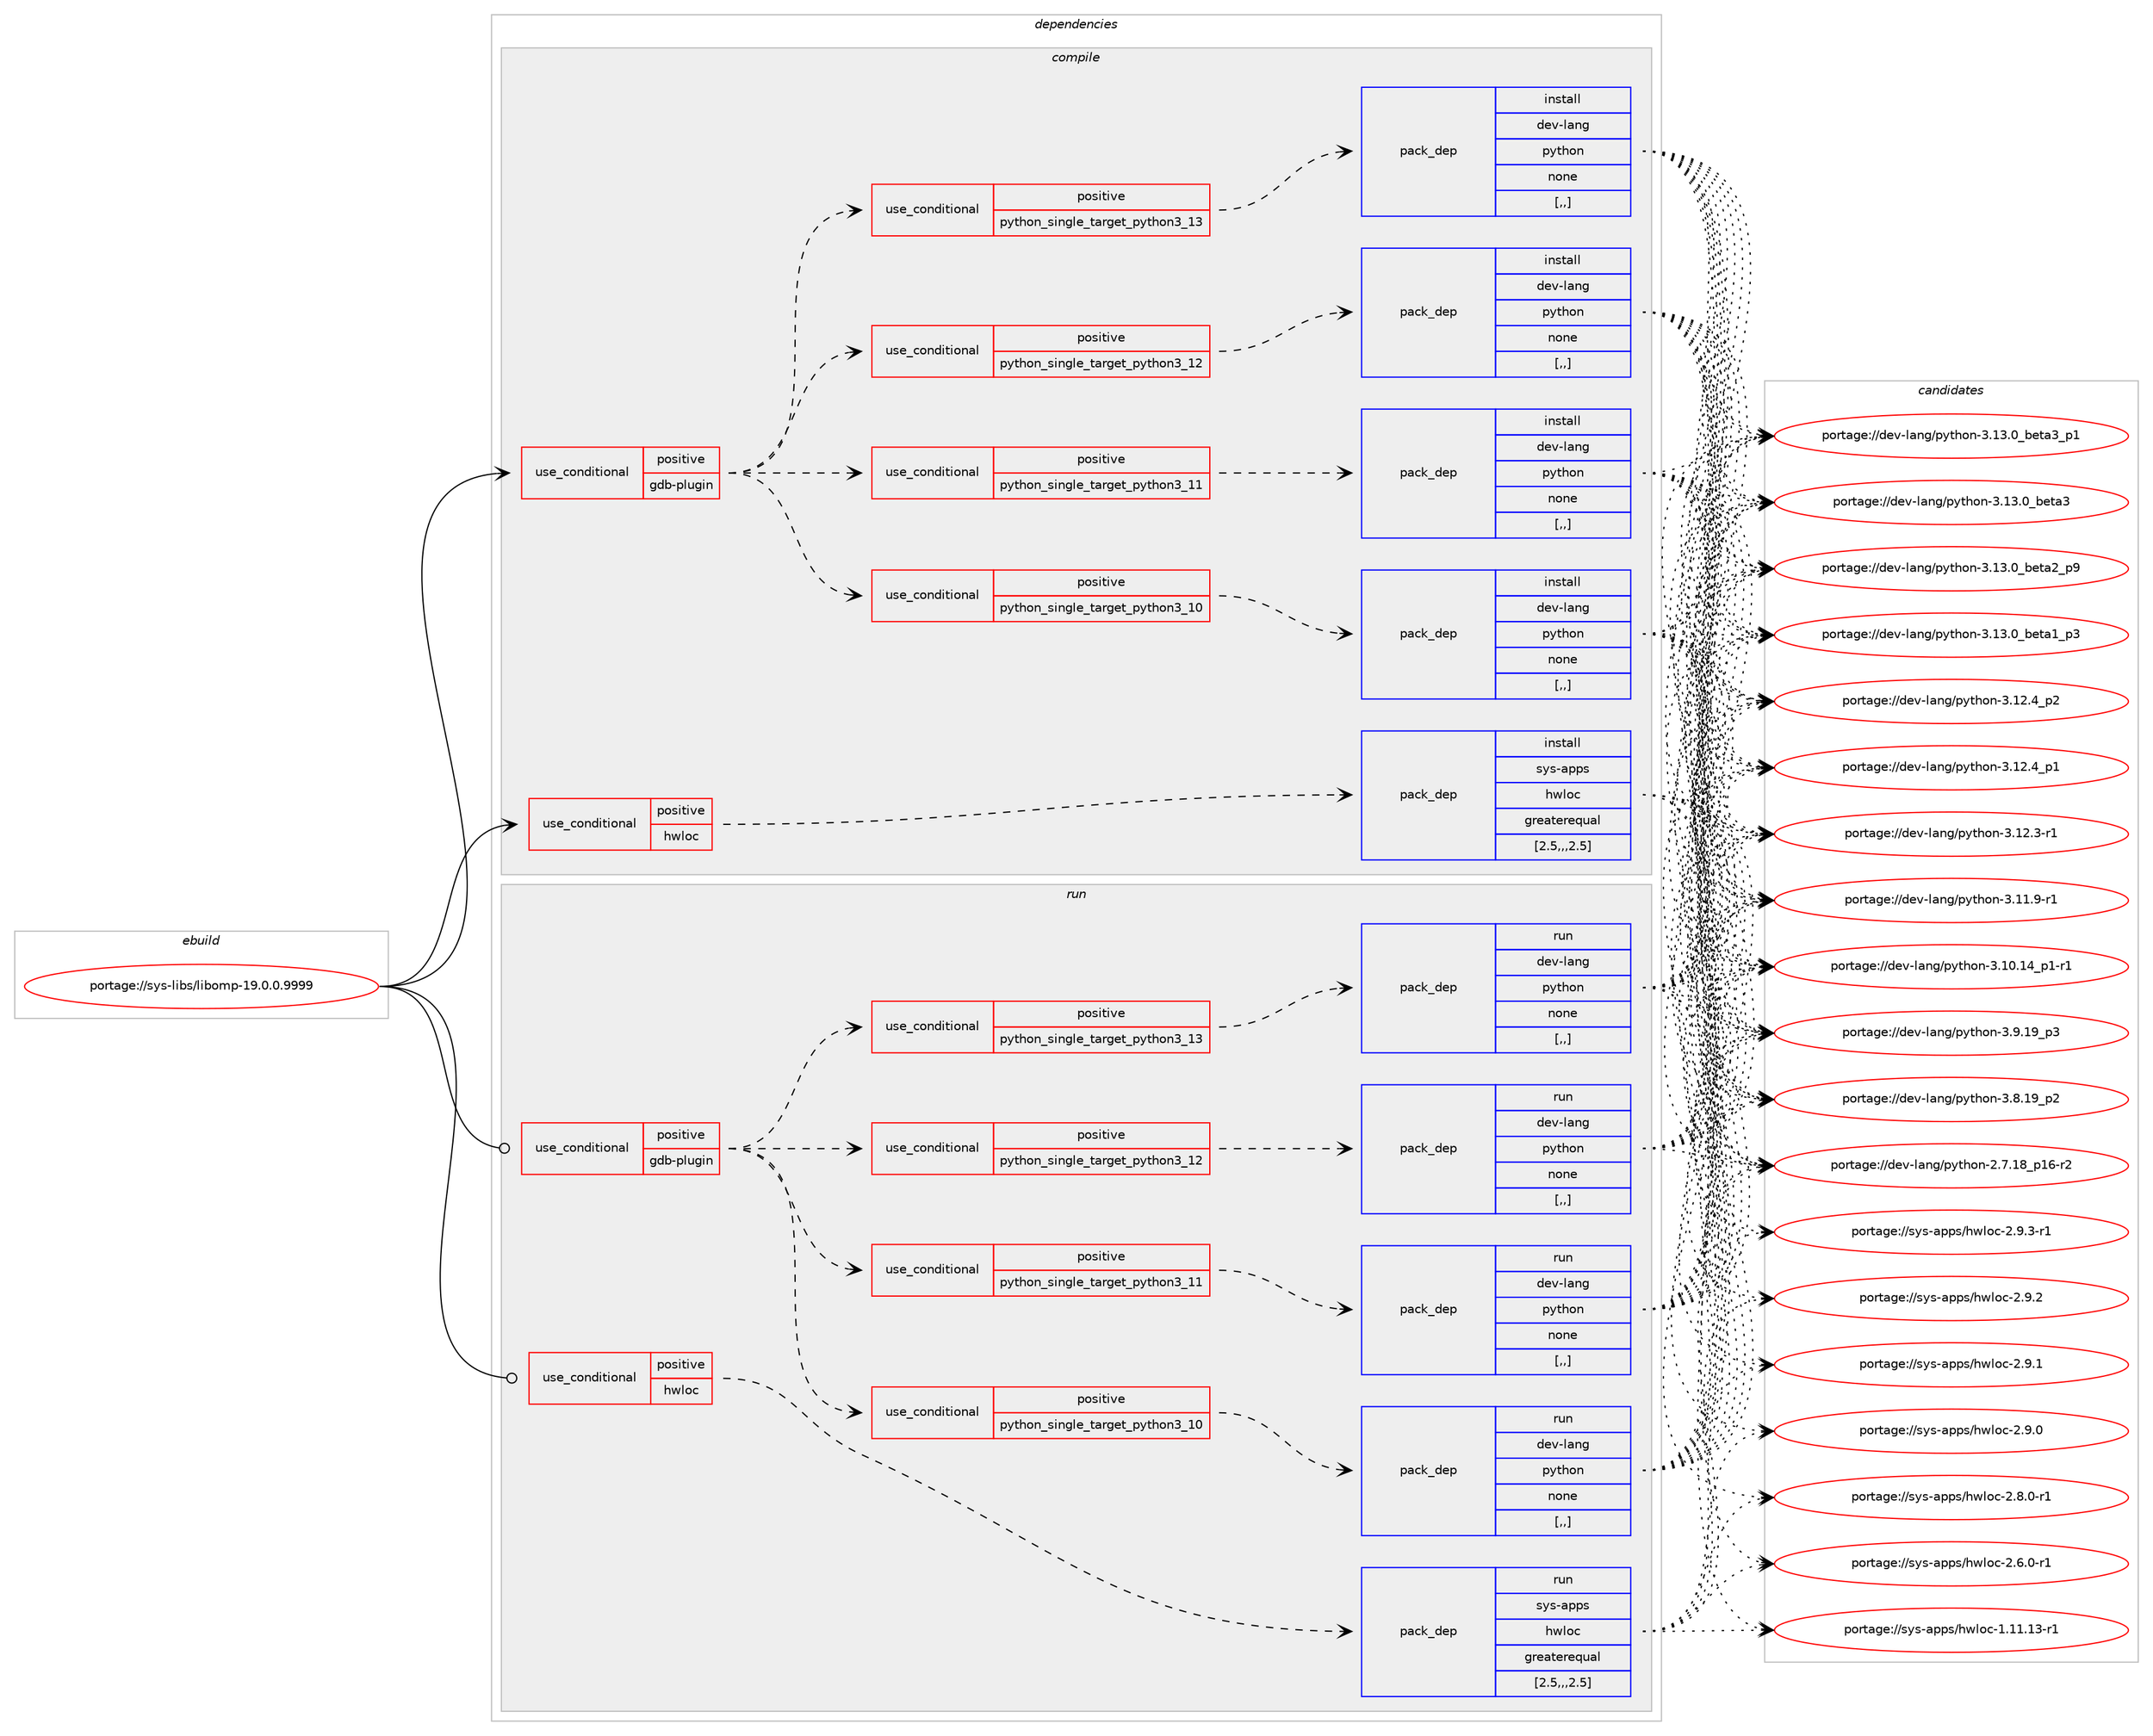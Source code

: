 digraph prolog {

# *************
# Graph options
# *************

newrank=true;
concentrate=true;
compound=true;
graph [rankdir=LR,fontname=Helvetica,fontsize=10,ranksep=1.5];#, ranksep=2.5, nodesep=0.2];
edge  [arrowhead=vee];
node  [fontname=Helvetica,fontsize=10];

# **********
# The ebuild
# **********

subgraph cluster_leftcol {
color=gray;
label=<<i>ebuild</i>>;
id [label="portage://sys-libs/libomp-19.0.0.9999", color=red, width=4, href="../sys-libs/libomp-19.0.0.9999.svg"];
}

# ****************
# The dependencies
# ****************

subgraph cluster_midcol {
color=gray;
label=<<i>dependencies</i>>;
subgraph cluster_compile {
fillcolor="#eeeeee";
style=filled;
label=<<i>compile</i>>;
subgraph cond116949 {
dependency438758 [label=<<TABLE BORDER="0" CELLBORDER="1" CELLSPACING="0" CELLPADDING="4"><TR><TD ROWSPAN="3" CELLPADDING="10">use_conditional</TD></TR><TR><TD>positive</TD></TR><TR><TD>gdb-plugin</TD></TR></TABLE>>, shape=none, color=red];
subgraph cond116950 {
dependency438759 [label=<<TABLE BORDER="0" CELLBORDER="1" CELLSPACING="0" CELLPADDING="4"><TR><TD ROWSPAN="3" CELLPADDING="10">use_conditional</TD></TR><TR><TD>positive</TD></TR><TR><TD>python_single_target_python3_10</TD></TR></TABLE>>, shape=none, color=red];
subgraph pack318804 {
dependency438760 [label=<<TABLE BORDER="0" CELLBORDER="1" CELLSPACING="0" CELLPADDING="4" WIDTH="220"><TR><TD ROWSPAN="6" CELLPADDING="30">pack_dep</TD></TR><TR><TD WIDTH="110">install</TD></TR><TR><TD>dev-lang</TD></TR><TR><TD>python</TD></TR><TR><TD>none</TD></TR><TR><TD>[,,]</TD></TR></TABLE>>, shape=none, color=blue];
}
dependency438759:e -> dependency438760:w [weight=20,style="dashed",arrowhead="vee"];
}
dependency438758:e -> dependency438759:w [weight=20,style="dashed",arrowhead="vee"];
subgraph cond116951 {
dependency438761 [label=<<TABLE BORDER="0" CELLBORDER="1" CELLSPACING="0" CELLPADDING="4"><TR><TD ROWSPAN="3" CELLPADDING="10">use_conditional</TD></TR><TR><TD>positive</TD></TR><TR><TD>python_single_target_python3_11</TD></TR></TABLE>>, shape=none, color=red];
subgraph pack318805 {
dependency438762 [label=<<TABLE BORDER="0" CELLBORDER="1" CELLSPACING="0" CELLPADDING="4" WIDTH="220"><TR><TD ROWSPAN="6" CELLPADDING="30">pack_dep</TD></TR><TR><TD WIDTH="110">install</TD></TR><TR><TD>dev-lang</TD></TR><TR><TD>python</TD></TR><TR><TD>none</TD></TR><TR><TD>[,,]</TD></TR></TABLE>>, shape=none, color=blue];
}
dependency438761:e -> dependency438762:w [weight=20,style="dashed",arrowhead="vee"];
}
dependency438758:e -> dependency438761:w [weight=20,style="dashed",arrowhead="vee"];
subgraph cond116952 {
dependency438763 [label=<<TABLE BORDER="0" CELLBORDER="1" CELLSPACING="0" CELLPADDING="4"><TR><TD ROWSPAN="3" CELLPADDING="10">use_conditional</TD></TR><TR><TD>positive</TD></TR><TR><TD>python_single_target_python3_12</TD></TR></TABLE>>, shape=none, color=red];
subgraph pack318806 {
dependency438764 [label=<<TABLE BORDER="0" CELLBORDER="1" CELLSPACING="0" CELLPADDING="4" WIDTH="220"><TR><TD ROWSPAN="6" CELLPADDING="30">pack_dep</TD></TR><TR><TD WIDTH="110">install</TD></TR><TR><TD>dev-lang</TD></TR><TR><TD>python</TD></TR><TR><TD>none</TD></TR><TR><TD>[,,]</TD></TR></TABLE>>, shape=none, color=blue];
}
dependency438763:e -> dependency438764:w [weight=20,style="dashed",arrowhead="vee"];
}
dependency438758:e -> dependency438763:w [weight=20,style="dashed",arrowhead="vee"];
subgraph cond116953 {
dependency438765 [label=<<TABLE BORDER="0" CELLBORDER="1" CELLSPACING="0" CELLPADDING="4"><TR><TD ROWSPAN="3" CELLPADDING="10">use_conditional</TD></TR><TR><TD>positive</TD></TR><TR><TD>python_single_target_python3_13</TD></TR></TABLE>>, shape=none, color=red];
subgraph pack318807 {
dependency438766 [label=<<TABLE BORDER="0" CELLBORDER="1" CELLSPACING="0" CELLPADDING="4" WIDTH="220"><TR><TD ROWSPAN="6" CELLPADDING="30">pack_dep</TD></TR><TR><TD WIDTH="110">install</TD></TR><TR><TD>dev-lang</TD></TR><TR><TD>python</TD></TR><TR><TD>none</TD></TR><TR><TD>[,,]</TD></TR></TABLE>>, shape=none, color=blue];
}
dependency438765:e -> dependency438766:w [weight=20,style="dashed",arrowhead="vee"];
}
dependency438758:e -> dependency438765:w [weight=20,style="dashed",arrowhead="vee"];
}
id:e -> dependency438758:w [weight=20,style="solid",arrowhead="vee"];
subgraph cond116954 {
dependency438767 [label=<<TABLE BORDER="0" CELLBORDER="1" CELLSPACING="0" CELLPADDING="4"><TR><TD ROWSPAN="3" CELLPADDING="10">use_conditional</TD></TR><TR><TD>positive</TD></TR><TR><TD>hwloc</TD></TR></TABLE>>, shape=none, color=red];
subgraph pack318808 {
dependency438768 [label=<<TABLE BORDER="0" CELLBORDER="1" CELLSPACING="0" CELLPADDING="4" WIDTH="220"><TR><TD ROWSPAN="6" CELLPADDING="30">pack_dep</TD></TR><TR><TD WIDTH="110">install</TD></TR><TR><TD>sys-apps</TD></TR><TR><TD>hwloc</TD></TR><TR><TD>greaterequal</TD></TR><TR><TD>[2.5,,,2.5]</TD></TR></TABLE>>, shape=none, color=blue];
}
dependency438767:e -> dependency438768:w [weight=20,style="dashed",arrowhead="vee"];
}
id:e -> dependency438767:w [weight=20,style="solid",arrowhead="vee"];
}
subgraph cluster_compileandrun {
fillcolor="#eeeeee";
style=filled;
label=<<i>compile and run</i>>;
}
subgraph cluster_run {
fillcolor="#eeeeee";
style=filled;
label=<<i>run</i>>;
subgraph cond116955 {
dependency438769 [label=<<TABLE BORDER="0" CELLBORDER="1" CELLSPACING="0" CELLPADDING="4"><TR><TD ROWSPAN="3" CELLPADDING="10">use_conditional</TD></TR><TR><TD>positive</TD></TR><TR><TD>gdb-plugin</TD></TR></TABLE>>, shape=none, color=red];
subgraph cond116956 {
dependency438770 [label=<<TABLE BORDER="0" CELLBORDER="1" CELLSPACING="0" CELLPADDING="4"><TR><TD ROWSPAN="3" CELLPADDING="10">use_conditional</TD></TR><TR><TD>positive</TD></TR><TR><TD>python_single_target_python3_10</TD></TR></TABLE>>, shape=none, color=red];
subgraph pack318809 {
dependency438771 [label=<<TABLE BORDER="0" CELLBORDER="1" CELLSPACING="0" CELLPADDING="4" WIDTH="220"><TR><TD ROWSPAN="6" CELLPADDING="30">pack_dep</TD></TR><TR><TD WIDTH="110">run</TD></TR><TR><TD>dev-lang</TD></TR><TR><TD>python</TD></TR><TR><TD>none</TD></TR><TR><TD>[,,]</TD></TR></TABLE>>, shape=none, color=blue];
}
dependency438770:e -> dependency438771:w [weight=20,style="dashed",arrowhead="vee"];
}
dependency438769:e -> dependency438770:w [weight=20,style="dashed",arrowhead="vee"];
subgraph cond116957 {
dependency438772 [label=<<TABLE BORDER="0" CELLBORDER="1" CELLSPACING="0" CELLPADDING="4"><TR><TD ROWSPAN="3" CELLPADDING="10">use_conditional</TD></TR><TR><TD>positive</TD></TR><TR><TD>python_single_target_python3_11</TD></TR></TABLE>>, shape=none, color=red];
subgraph pack318810 {
dependency438773 [label=<<TABLE BORDER="0" CELLBORDER="1" CELLSPACING="0" CELLPADDING="4" WIDTH="220"><TR><TD ROWSPAN="6" CELLPADDING="30">pack_dep</TD></TR><TR><TD WIDTH="110">run</TD></TR><TR><TD>dev-lang</TD></TR><TR><TD>python</TD></TR><TR><TD>none</TD></TR><TR><TD>[,,]</TD></TR></TABLE>>, shape=none, color=blue];
}
dependency438772:e -> dependency438773:w [weight=20,style="dashed",arrowhead="vee"];
}
dependency438769:e -> dependency438772:w [weight=20,style="dashed",arrowhead="vee"];
subgraph cond116958 {
dependency438774 [label=<<TABLE BORDER="0" CELLBORDER="1" CELLSPACING="0" CELLPADDING="4"><TR><TD ROWSPAN="3" CELLPADDING="10">use_conditional</TD></TR><TR><TD>positive</TD></TR><TR><TD>python_single_target_python3_12</TD></TR></TABLE>>, shape=none, color=red];
subgraph pack318811 {
dependency438775 [label=<<TABLE BORDER="0" CELLBORDER="1" CELLSPACING="0" CELLPADDING="4" WIDTH="220"><TR><TD ROWSPAN="6" CELLPADDING="30">pack_dep</TD></TR><TR><TD WIDTH="110">run</TD></TR><TR><TD>dev-lang</TD></TR><TR><TD>python</TD></TR><TR><TD>none</TD></TR><TR><TD>[,,]</TD></TR></TABLE>>, shape=none, color=blue];
}
dependency438774:e -> dependency438775:w [weight=20,style="dashed",arrowhead="vee"];
}
dependency438769:e -> dependency438774:w [weight=20,style="dashed",arrowhead="vee"];
subgraph cond116959 {
dependency438776 [label=<<TABLE BORDER="0" CELLBORDER="1" CELLSPACING="0" CELLPADDING="4"><TR><TD ROWSPAN="3" CELLPADDING="10">use_conditional</TD></TR><TR><TD>positive</TD></TR><TR><TD>python_single_target_python3_13</TD></TR></TABLE>>, shape=none, color=red];
subgraph pack318812 {
dependency438777 [label=<<TABLE BORDER="0" CELLBORDER="1" CELLSPACING="0" CELLPADDING="4" WIDTH="220"><TR><TD ROWSPAN="6" CELLPADDING="30">pack_dep</TD></TR><TR><TD WIDTH="110">run</TD></TR><TR><TD>dev-lang</TD></TR><TR><TD>python</TD></TR><TR><TD>none</TD></TR><TR><TD>[,,]</TD></TR></TABLE>>, shape=none, color=blue];
}
dependency438776:e -> dependency438777:w [weight=20,style="dashed",arrowhead="vee"];
}
dependency438769:e -> dependency438776:w [weight=20,style="dashed",arrowhead="vee"];
}
id:e -> dependency438769:w [weight=20,style="solid",arrowhead="odot"];
subgraph cond116960 {
dependency438778 [label=<<TABLE BORDER="0" CELLBORDER="1" CELLSPACING="0" CELLPADDING="4"><TR><TD ROWSPAN="3" CELLPADDING="10">use_conditional</TD></TR><TR><TD>positive</TD></TR><TR><TD>hwloc</TD></TR></TABLE>>, shape=none, color=red];
subgraph pack318813 {
dependency438779 [label=<<TABLE BORDER="0" CELLBORDER="1" CELLSPACING="0" CELLPADDING="4" WIDTH="220"><TR><TD ROWSPAN="6" CELLPADDING="30">pack_dep</TD></TR><TR><TD WIDTH="110">run</TD></TR><TR><TD>sys-apps</TD></TR><TR><TD>hwloc</TD></TR><TR><TD>greaterequal</TD></TR><TR><TD>[2.5,,,2.5]</TD></TR></TABLE>>, shape=none, color=blue];
}
dependency438778:e -> dependency438779:w [weight=20,style="dashed",arrowhead="vee"];
}
id:e -> dependency438778:w [weight=20,style="solid",arrowhead="odot"];
}
}

# **************
# The candidates
# **************

subgraph cluster_choices {
rank=same;
color=gray;
label=<<i>candidates</i>>;

subgraph choice318804 {
color=black;
nodesep=1;
choice10010111845108971101034711212111610411111045514649514648959810111697519511249 [label="portage://dev-lang/python-3.13.0_beta3_p1", color=red, width=4,href="../dev-lang/python-3.13.0_beta3_p1.svg"];
choice1001011184510897110103471121211161041111104551464951464895981011169751 [label="portage://dev-lang/python-3.13.0_beta3", color=red, width=4,href="../dev-lang/python-3.13.0_beta3.svg"];
choice10010111845108971101034711212111610411111045514649514648959810111697509511257 [label="portage://dev-lang/python-3.13.0_beta2_p9", color=red, width=4,href="../dev-lang/python-3.13.0_beta2_p9.svg"];
choice10010111845108971101034711212111610411111045514649514648959810111697499511251 [label="portage://dev-lang/python-3.13.0_beta1_p3", color=red, width=4,href="../dev-lang/python-3.13.0_beta1_p3.svg"];
choice100101118451089711010347112121116104111110455146495046529511250 [label="portage://dev-lang/python-3.12.4_p2", color=red, width=4,href="../dev-lang/python-3.12.4_p2.svg"];
choice100101118451089711010347112121116104111110455146495046529511249 [label="portage://dev-lang/python-3.12.4_p1", color=red, width=4,href="../dev-lang/python-3.12.4_p1.svg"];
choice100101118451089711010347112121116104111110455146495046514511449 [label="portage://dev-lang/python-3.12.3-r1", color=red, width=4,href="../dev-lang/python-3.12.3-r1.svg"];
choice100101118451089711010347112121116104111110455146494946574511449 [label="portage://dev-lang/python-3.11.9-r1", color=red, width=4,href="../dev-lang/python-3.11.9-r1.svg"];
choice100101118451089711010347112121116104111110455146494846495295112494511449 [label="portage://dev-lang/python-3.10.14_p1-r1", color=red, width=4,href="../dev-lang/python-3.10.14_p1-r1.svg"];
choice100101118451089711010347112121116104111110455146574649579511251 [label="portage://dev-lang/python-3.9.19_p3", color=red, width=4,href="../dev-lang/python-3.9.19_p3.svg"];
choice100101118451089711010347112121116104111110455146564649579511250 [label="portage://dev-lang/python-3.8.19_p2", color=red, width=4,href="../dev-lang/python-3.8.19_p2.svg"];
choice100101118451089711010347112121116104111110455046554649569511249544511450 [label="portage://dev-lang/python-2.7.18_p16-r2", color=red, width=4,href="../dev-lang/python-2.7.18_p16-r2.svg"];
dependency438760:e -> choice10010111845108971101034711212111610411111045514649514648959810111697519511249:w [style=dotted,weight="100"];
dependency438760:e -> choice1001011184510897110103471121211161041111104551464951464895981011169751:w [style=dotted,weight="100"];
dependency438760:e -> choice10010111845108971101034711212111610411111045514649514648959810111697509511257:w [style=dotted,weight="100"];
dependency438760:e -> choice10010111845108971101034711212111610411111045514649514648959810111697499511251:w [style=dotted,weight="100"];
dependency438760:e -> choice100101118451089711010347112121116104111110455146495046529511250:w [style=dotted,weight="100"];
dependency438760:e -> choice100101118451089711010347112121116104111110455146495046529511249:w [style=dotted,weight="100"];
dependency438760:e -> choice100101118451089711010347112121116104111110455146495046514511449:w [style=dotted,weight="100"];
dependency438760:e -> choice100101118451089711010347112121116104111110455146494946574511449:w [style=dotted,weight="100"];
dependency438760:e -> choice100101118451089711010347112121116104111110455146494846495295112494511449:w [style=dotted,weight="100"];
dependency438760:e -> choice100101118451089711010347112121116104111110455146574649579511251:w [style=dotted,weight="100"];
dependency438760:e -> choice100101118451089711010347112121116104111110455146564649579511250:w [style=dotted,weight="100"];
dependency438760:e -> choice100101118451089711010347112121116104111110455046554649569511249544511450:w [style=dotted,weight="100"];
}
subgraph choice318805 {
color=black;
nodesep=1;
choice10010111845108971101034711212111610411111045514649514648959810111697519511249 [label="portage://dev-lang/python-3.13.0_beta3_p1", color=red, width=4,href="../dev-lang/python-3.13.0_beta3_p1.svg"];
choice1001011184510897110103471121211161041111104551464951464895981011169751 [label="portage://dev-lang/python-3.13.0_beta3", color=red, width=4,href="../dev-lang/python-3.13.0_beta3.svg"];
choice10010111845108971101034711212111610411111045514649514648959810111697509511257 [label="portage://dev-lang/python-3.13.0_beta2_p9", color=red, width=4,href="../dev-lang/python-3.13.0_beta2_p9.svg"];
choice10010111845108971101034711212111610411111045514649514648959810111697499511251 [label="portage://dev-lang/python-3.13.0_beta1_p3", color=red, width=4,href="../dev-lang/python-3.13.0_beta1_p3.svg"];
choice100101118451089711010347112121116104111110455146495046529511250 [label="portage://dev-lang/python-3.12.4_p2", color=red, width=4,href="../dev-lang/python-3.12.4_p2.svg"];
choice100101118451089711010347112121116104111110455146495046529511249 [label="portage://dev-lang/python-3.12.4_p1", color=red, width=4,href="../dev-lang/python-3.12.4_p1.svg"];
choice100101118451089711010347112121116104111110455146495046514511449 [label="portage://dev-lang/python-3.12.3-r1", color=red, width=4,href="../dev-lang/python-3.12.3-r1.svg"];
choice100101118451089711010347112121116104111110455146494946574511449 [label="portage://dev-lang/python-3.11.9-r1", color=red, width=4,href="../dev-lang/python-3.11.9-r1.svg"];
choice100101118451089711010347112121116104111110455146494846495295112494511449 [label="portage://dev-lang/python-3.10.14_p1-r1", color=red, width=4,href="../dev-lang/python-3.10.14_p1-r1.svg"];
choice100101118451089711010347112121116104111110455146574649579511251 [label="portage://dev-lang/python-3.9.19_p3", color=red, width=4,href="../dev-lang/python-3.9.19_p3.svg"];
choice100101118451089711010347112121116104111110455146564649579511250 [label="portage://dev-lang/python-3.8.19_p2", color=red, width=4,href="../dev-lang/python-3.8.19_p2.svg"];
choice100101118451089711010347112121116104111110455046554649569511249544511450 [label="portage://dev-lang/python-2.7.18_p16-r2", color=red, width=4,href="../dev-lang/python-2.7.18_p16-r2.svg"];
dependency438762:e -> choice10010111845108971101034711212111610411111045514649514648959810111697519511249:w [style=dotted,weight="100"];
dependency438762:e -> choice1001011184510897110103471121211161041111104551464951464895981011169751:w [style=dotted,weight="100"];
dependency438762:e -> choice10010111845108971101034711212111610411111045514649514648959810111697509511257:w [style=dotted,weight="100"];
dependency438762:e -> choice10010111845108971101034711212111610411111045514649514648959810111697499511251:w [style=dotted,weight="100"];
dependency438762:e -> choice100101118451089711010347112121116104111110455146495046529511250:w [style=dotted,weight="100"];
dependency438762:e -> choice100101118451089711010347112121116104111110455146495046529511249:w [style=dotted,weight="100"];
dependency438762:e -> choice100101118451089711010347112121116104111110455146495046514511449:w [style=dotted,weight="100"];
dependency438762:e -> choice100101118451089711010347112121116104111110455146494946574511449:w [style=dotted,weight="100"];
dependency438762:e -> choice100101118451089711010347112121116104111110455146494846495295112494511449:w [style=dotted,weight="100"];
dependency438762:e -> choice100101118451089711010347112121116104111110455146574649579511251:w [style=dotted,weight="100"];
dependency438762:e -> choice100101118451089711010347112121116104111110455146564649579511250:w [style=dotted,weight="100"];
dependency438762:e -> choice100101118451089711010347112121116104111110455046554649569511249544511450:w [style=dotted,weight="100"];
}
subgraph choice318806 {
color=black;
nodesep=1;
choice10010111845108971101034711212111610411111045514649514648959810111697519511249 [label="portage://dev-lang/python-3.13.0_beta3_p1", color=red, width=4,href="../dev-lang/python-3.13.0_beta3_p1.svg"];
choice1001011184510897110103471121211161041111104551464951464895981011169751 [label="portage://dev-lang/python-3.13.0_beta3", color=red, width=4,href="../dev-lang/python-3.13.0_beta3.svg"];
choice10010111845108971101034711212111610411111045514649514648959810111697509511257 [label="portage://dev-lang/python-3.13.0_beta2_p9", color=red, width=4,href="../dev-lang/python-3.13.0_beta2_p9.svg"];
choice10010111845108971101034711212111610411111045514649514648959810111697499511251 [label="portage://dev-lang/python-3.13.0_beta1_p3", color=red, width=4,href="../dev-lang/python-3.13.0_beta1_p3.svg"];
choice100101118451089711010347112121116104111110455146495046529511250 [label="portage://dev-lang/python-3.12.4_p2", color=red, width=4,href="../dev-lang/python-3.12.4_p2.svg"];
choice100101118451089711010347112121116104111110455146495046529511249 [label="portage://dev-lang/python-3.12.4_p1", color=red, width=4,href="../dev-lang/python-3.12.4_p1.svg"];
choice100101118451089711010347112121116104111110455146495046514511449 [label="portage://dev-lang/python-3.12.3-r1", color=red, width=4,href="../dev-lang/python-3.12.3-r1.svg"];
choice100101118451089711010347112121116104111110455146494946574511449 [label="portage://dev-lang/python-3.11.9-r1", color=red, width=4,href="../dev-lang/python-3.11.9-r1.svg"];
choice100101118451089711010347112121116104111110455146494846495295112494511449 [label="portage://dev-lang/python-3.10.14_p1-r1", color=red, width=4,href="../dev-lang/python-3.10.14_p1-r1.svg"];
choice100101118451089711010347112121116104111110455146574649579511251 [label="portage://dev-lang/python-3.9.19_p3", color=red, width=4,href="../dev-lang/python-3.9.19_p3.svg"];
choice100101118451089711010347112121116104111110455146564649579511250 [label="portage://dev-lang/python-3.8.19_p2", color=red, width=4,href="../dev-lang/python-3.8.19_p2.svg"];
choice100101118451089711010347112121116104111110455046554649569511249544511450 [label="portage://dev-lang/python-2.7.18_p16-r2", color=red, width=4,href="../dev-lang/python-2.7.18_p16-r2.svg"];
dependency438764:e -> choice10010111845108971101034711212111610411111045514649514648959810111697519511249:w [style=dotted,weight="100"];
dependency438764:e -> choice1001011184510897110103471121211161041111104551464951464895981011169751:w [style=dotted,weight="100"];
dependency438764:e -> choice10010111845108971101034711212111610411111045514649514648959810111697509511257:w [style=dotted,weight="100"];
dependency438764:e -> choice10010111845108971101034711212111610411111045514649514648959810111697499511251:w [style=dotted,weight="100"];
dependency438764:e -> choice100101118451089711010347112121116104111110455146495046529511250:w [style=dotted,weight="100"];
dependency438764:e -> choice100101118451089711010347112121116104111110455146495046529511249:w [style=dotted,weight="100"];
dependency438764:e -> choice100101118451089711010347112121116104111110455146495046514511449:w [style=dotted,weight="100"];
dependency438764:e -> choice100101118451089711010347112121116104111110455146494946574511449:w [style=dotted,weight="100"];
dependency438764:e -> choice100101118451089711010347112121116104111110455146494846495295112494511449:w [style=dotted,weight="100"];
dependency438764:e -> choice100101118451089711010347112121116104111110455146574649579511251:w [style=dotted,weight="100"];
dependency438764:e -> choice100101118451089711010347112121116104111110455146564649579511250:w [style=dotted,weight="100"];
dependency438764:e -> choice100101118451089711010347112121116104111110455046554649569511249544511450:w [style=dotted,weight="100"];
}
subgraph choice318807 {
color=black;
nodesep=1;
choice10010111845108971101034711212111610411111045514649514648959810111697519511249 [label="portage://dev-lang/python-3.13.0_beta3_p1", color=red, width=4,href="../dev-lang/python-3.13.0_beta3_p1.svg"];
choice1001011184510897110103471121211161041111104551464951464895981011169751 [label="portage://dev-lang/python-3.13.0_beta3", color=red, width=4,href="../dev-lang/python-3.13.0_beta3.svg"];
choice10010111845108971101034711212111610411111045514649514648959810111697509511257 [label="portage://dev-lang/python-3.13.0_beta2_p9", color=red, width=4,href="../dev-lang/python-3.13.0_beta2_p9.svg"];
choice10010111845108971101034711212111610411111045514649514648959810111697499511251 [label="portage://dev-lang/python-3.13.0_beta1_p3", color=red, width=4,href="../dev-lang/python-3.13.0_beta1_p3.svg"];
choice100101118451089711010347112121116104111110455146495046529511250 [label="portage://dev-lang/python-3.12.4_p2", color=red, width=4,href="../dev-lang/python-3.12.4_p2.svg"];
choice100101118451089711010347112121116104111110455146495046529511249 [label="portage://dev-lang/python-3.12.4_p1", color=red, width=4,href="../dev-lang/python-3.12.4_p1.svg"];
choice100101118451089711010347112121116104111110455146495046514511449 [label="portage://dev-lang/python-3.12.3-r1", color=red, width=4,href="../dev-lang/python-3.12.3-r1.svg"];
choice100101118451089711010347112121116104111110455146494946574511449 [label="portage://dev-lang/python-3.11.9-r1", color=red, width=4,href="../dev-lang/python-3.11.9-r1.svg"];
choice100101118451089711010347112121116104111110455146494846495295112494511449 [label="portage://dev-lang/python-3.10.14_p1-r1", color=red, width=4,href="../dev-lang/python-3.10.14_p1-r1.svg"];
choice100101118451089711010347112121116104111110455146574649579511251 [label="portage://dev-lang/python-3.9.19_p3", color=red, width=4,href="../dev-lang/python-3.9.19_p3.svg"];
choice100101118451089711010347112121116104111110455146564649579511250 [label="portage://dev-lang/python-3.8.19_p2", color=red, width=4,href="../dev-lang/python-3.8.19_p2.svg"];
choice100101118451089711010347112121116104111110455046554649569511249544511450 [label="portage://dev-lang/python-2.7.18_p16-r2", color=red, width=4,href="../dev-lang/python-2.7.18_p16-r2.svg"];
dependency438766:e -> choice10010111845108971101034711212111610411111045514649514648959810111697519511249:w [style=dotted,weight="100"];
dependency438766:e -> choice1001011184510897110103471121211161041111104551464951464895981011169751:w [style=dotted,weight="100"];
dependency438766:e -> choice10010111845108971101034711212111610411111045514649514648959810111697509511257:w [style=dotted,weight="100"];
dependency438766:e -> choice10010111845108971101034711212111610411111045514649514648959810111697499511251:w [style=dotted,weight="100"];
dependency438766:e -> choice100101118451089711010347112121116104111110455146495046529511250:w [style=dotted,weight="100"];
dependency438766:e -> choice100101118451089711010347112121116104111110455146495046529511249:w [style=dotted,weight="100"];
dependency438766:e -> choice100101118451089711010347112121116104111110455146495046514511449:w [style=dotted,weight="100"];
dependency438766:e -> choice100101118451089711010347112121116104111110455146494946574511449:w [style=dotted,weight="100"];
dependency438766:e -> choice100101118451089711010347112121116104111110455146494846495295112494511449:w [style=dotted,weight="100"];
dependency438766:e -> choice100101118451089711010347112121116104111110455146574649579511251:w [style=dotted,weight="100"];
dependency438766:e -> choice100101118451089711010347112121116104111110455146564649579511250:w [style=dotted,weight="100"];
dependency438766:e -> choice100101118451089711010347112121116104111110455046554649569511249544511450:w [style=dotted,weight="100"];
}
subgraph choice318808 {
color=black;
nodesep=1;
choice115121115459711211211547104119108111994550465746514511449 [label="portage://sys-apps/hwloc-2.9.3-r1", color=red, width=4,href="../sys-apps/hwloc-2.9.3-r1.svg"];
choice11512111545971121121154710411910811199455046574650 [label="portage://sys-apps/hwloc-2.9.2", color=red, width=4,href="../sys-apps/hwloc-2.9.2.svg"];
choice11512111545971121121154710411910811199455046574649 [label="portage://sys-apps/hwloc-2.9.1", color=red, width=4,href="../sys-apps/hwloc-2.9.1.svg"];
choice11512111545971121121154710411910811199455046574648 [label="portage://sys-apps/hwloc-2.9.0", color=red, width=4,href="../sys-apps/hwloc-2.9.0.svg"];
choice115121115459711211211547104119108111994550465646484511449 [label="portage://sys-apps/hwloc-2.8.0-r1", color=red, width=4,href="../sys-apps/hwloc-2.8.0-r1.svg"];
choice115121115459711211211547104119108111994550465446484511449 [label="portage://sys-apps/hwloc-2.6.0-r1", color=red, width=4,href="../sys-apps/hwloc-2.6.0-r1.svg"];
choice1151211154597112112115471041191081119945494649494649514511449 [label="portage://sys-apps/hwloc-1.11.13-r1", color=red, width=4,href="../sys-apps/hwloc-1.11.13-r1.svg"];
dependency438768:e -> choice115121115459711211211547104119108111994550465746514511449:w [style=dotted,weight="100"];
dependency438768:e -> choice11512111545971121121154710411910811199455046574650:w [style=dotted,weight="100"];
dependency438768:e -> choice11512111545971121121154710411910811199455046574649:w [style=dotted,weight="100"];
dependency438768:e -> choice11512111545971121121154710411910811199455046574648:w [style=dotted,weight="100"];
dependency438768:e -> choice115121115459711211211547104119108111994550465646484511449:w [style=dotted,weight="100"];
dependency438768:e -> choice115121115459711211211547104119108111994550465446484511449:w [style=dotted,weight="100"];
dependency438768:e -> choice1151211154597112112115471041191081119945494649494649514511449:w [style=dotted,weight="100"];
}
subgraph choice318809 {
color=black;
nodesep=1;
choice10010111845108971101034711212111610411111045514649514648959810111697519511249 [label="portage://dev-lang/python-3.13.0_beta3_p1", color=red, width=4,href="../dev-lang/python-3.13.0_beta3_p1.svg"];
choice1001011184510897110103471121211161041111104551464951464895981011169751 [label="portage://dev-lang/python-3.13.0_beta3", color=red, width=4,href="../dev-lang/python-3.13.0_beta3.svg"];
choice10010111845108971101034711212111610411111045514649514648959810111697509511257 [label="portage://dev-lang/python-3.13.0_beta2_p9", color=red, width=4,href="../dev-lang/python-3.13.0_beta2_p9.svg"];
choice10010111845108971101034711212111610411111045514649514648959810111697499511251 [label="portage://dev-lang/python-3.13.0_beta1_p3", color=red, width=4,href="../dev-lang/python-3.13.0_beta1_p3.svg"];
choice100101118451089711010347112121116104111110455146495046529511250 [label="portage://dev-lang/python-3.12.4_p2", color=red, width=4,href="../dev-lang/python-3.12.4_p2.svg"];
choice100101118451089711010347112121116104111110455146495046529511249 [label="portage://dev-lang/python-3.12.4_p1", color=red, width=4,href="../dev-lang/python-3.12.4_p1.svg"];
choice100101118451089711010347112121116104111110455146495046514511449 [label="portage://dev-lang/python-3.12.3-r1", color=red, width=4,href="../dev-lang/python-3.12.3-r1.svg"];
choice100101118451089711010347112121116104111110455146494946574511449 [label="portage://dev-lang/python-3.11.9-r1", color=red, width=4,href="../dev-lang/python-3.11.9-r1.svg"];
choice100101118451089711010347112121116104111110455146494846495295112494511449 [label="portage://dev-lang/python-3.10.14_p1-r1", color=red, width=4,href="../dev-lang/python-3.10.14_p1-r1.svg"];
choice100101118451089711010347112121116104111110455146574649579511251 [label="portage://dev-lang/python-3.9.19_p3", color=red, width=4,href="../dev-lang/python-3.9.19_p3.svg"];
choice100101118451089711010347112121116104111110455146564649579511250 [label="portage://dev-lang/python-3.8.19_p2", color=red, width=4,href="../dev-lang/python-3.8.19_p2.svg"];
choice100101118451089711010347112121116104111110455046554649569511249544511450 [label="portage://dev-lang/python-2.7.18_p16-r2", color=red, width=4,href="../dev-lang/python-2.7.18_p16-r2.svg"];
dependency438771:e -> choice10010111845108971101034711212111610411111045514649514648959810111697519511249:w [style=dotted,weight="100"];
dependency438771:e -> choice1001011184510897110103471121211161041111104551464951464895981011169751:w [style=dotted,weight="100"];
dependency438771:e -> choice10010111845108971101034711212111610411111045514649514648959810111697509511257:w [style=dotted,weight="100"];
dependency438771:e -> choice10010111845108971101034711212111610411111045514649514648959810111697499511251:w [style=dotted,weight="100"];
dependency438771:e -> choice100101118451089711010347112121116104111110455146495046529511250:w [style=dotted,weight="100"];
dependency438771:e -> choice100101118451089711010347112121116104111110455146495046529511249:w [style=dotted,weight="100"];
dependency438771:e -> choice100101118451089711010347112121116104111110455146495046514511449:w [style=dotted,weight="100"];
dependency438771:e -> choice100101118451089711010347112121116104111110455146494946574511449:w [style=dotted,weight="100"];
dependency438771:e -> choice100101118451089711010347112121116104111110455146494846495295112494511449:w [style=dotted,weight="100"];
dependency438771:e -> choice100101118451089711010347112121116104111110455146574649579511251:w [style=dotted,weight="100"];
dependency438771:e -> choice100101118451089711010347112121116104111110455146564649579511250:w [style=dotted,weight="100"];
dependency438771:e -> choice100101118451089711010347112121116104111110455046554649569511249544511450:w [style=dotted,weight="100"];
}
subgraph choice318810 {
color=black;
nodesep=1;
choice10010111845108971101034711212111610411111045514649514648959810111697519511249 [label="portage://dev-lang/python-3.13.0_beta3_p1", color=red, width=4,href="../dev-lang/python-3.13.0_beta3_p1.svg"];
choice1001011184510897110103471121211161041111104551464951464895981011169751 [label="portage://dev-lang/python-3.13.0_beta3", color=red, width=4,href="../dev-lang/python-3.13.0_beta3.svg"];
choice10010111845108971101034711212111610411111045514649514648959810111697509511257 [label="portage://dev-lang/python-3.13.0_beta2_p9", color=red, width=4,href="../dev-lang/python-3.13.0_beta2_p9.svg"];
choice10010111845108971101034711212111610411111045514649514648959810111697499511251 [label="portage://dev-lang/python-3.13.0_beta1_p3", color=red, width=4,href="../dev-lang/python-3.13.0_beta1_p3.svg"];
choice100101118451089711010347112121116104111110455146495046529511250 [label="portage://dev-lang/python-3.12.4_p2", color=red, width=4,href="../dev-lang/python-3.12.4_p2.svg"];
choice100101118451089711010347112121116104111110455146495046529511249 [label="portage://dev-lang/python-3.12.4_p1", color=red, width=4,href="../dev-lang/python-3.12.4_p1.svg"];
choice100101118451089711010347112121116104111110455146495046514511449 [label="portage://dev-lang/python-3.12.3-r1", color=red, width=4,href="../dev-lang/python-3.12.3-r1.svg"];
choice100101118451089711010347112121116104111110455146494946574511449 [label="portage://dev-lang/python-3.11.9-r1", color=red, width=4,href="../dev-lang/python-3.11.9-r1.svg"];
choice100101118451089711010347112121116104111110455146494846495295112494511449 [label="portage://dev-lang/python-3.10.14_p1-r1", color=red, width=4,href="../dev-lang/python-3.10.14_p1-r1.svg"];
choice100101118451089711010347112121116104111110455146574649579511251 [label="portage://dev-lang/python-3.9.19_p3", color=red, width=4,href="../dev-lang/python-3.9.19_p3.svg"];
choice100101118451089711010347112121116104111110455146564649579511250 [label="portage://dev-lang/python-3.8.19_p2", color=red, width=4,href="../dev-lang/python-3.8.19_p2.svg"];
choice100101118451089711010347112121116104111110455046554649569511249544511450 [label="portage://dev-lang/python-2.7.18_p16-r2", color=red, width=4,href="../dev-lang/python-2.7.18_p16-r2.svg"];
dependency438773:e -> choice10010111845108971101034711212111610411111045514649514648959810111697519511249:w [style=dotted,weight="100"];
dependency438773:e -> choice1001011184510897110103471121211161041111104551464951464895981011169751:w [style=dotted,weight="100"];
dependency438773:e -> choice10010111845108971101034711212111610411111045514649514648959810111697509511257:w [style=dotted,weight="100"];
dependency438773:e -> choice10010111845108971101034711212111610411111045514649514648959810111697499511251:w [style=dotted,weight="100"];
dependency438773:e -> choice100101118451089711010347112121116104111110455146495046529511250:w [style=dotted,weight="100"];
dependency438773:e -> choice100101118451089711010347112121116104111110455146495046529511249:w [style=dotted,weight="100"];
dependency438773:e -> choice100101118451089711010347112121116104111110455146495046514511449:w [style=dotted,weight="100"];
dependency438773:e -> choice100101118451089711010347112121116104111110455146494946574511449:w [style=dotted,weight="100"];
dependency438773:e -> choice100101118451089711010347112121116104111110455146494846495295112494511449:w [style=dotted,weight="100"];
dependency438773:e -> choice100101118451089711010347112121116104111110455146574649579511251:w [style=dotted,weight="100"];
dependency438773:e -> choice100101118451089711010347112121116104111110455146564649579511250:w [style=dotted,weight="100"];
dependency438773:e -> choice100101118451089711010347112121116104111110455046554649569511249544511450:w [style=dotted,weight="100"];
}
subgraph choice318811 {
color=black;
nodesep=1;
choice10010111845108971101034711212111610411111045514649514648959810111697519511249 [label="portage://dev-lang/python-3.13.0_beta3_p1", color=red, width=4,href="../dev-lang/python-3.13.0_beta3_p1.svg"];
choice1001011184510897110103471121211161041111104551464951464895981011169751 [label="portage://dev-lang/python-3.13.0_beta3", color=red, width=4,href="../dev-lang/python-3.13.0_beta3.svg"];
choice10010111845108971101034711212111610411111045514649514648959810111697509511257 [label="portage://dev-lang/python-3.13.0_beta2_p9", color=red, width=4,href="../dev-lang/python-3.13.0_beta2_p9.svg"];
choice10010111845108971101034711212111610411111045514649514648959810111697499511251 [label="portage://dev-lang/python-3.13.0_beta1_p3", color=red, width=4,href="../dev-lang/python-3.13.0_beta1_p3.svg"];
choice100101118451089711010347112121116104111110455146495046529511250 [label="portage://dev-lang/python-3.12.4_p2", color=red, width=4,href="../dev-lang/python-3.12.4_p2.svg"];
choice100101118451089711010347112121116104111110455146495046529511249 [label="portage://dev-lang/python-3.12.4_p1", color=red, width=4,href="../dev-lang/python-3.12.4_p1.svg"];
choice100101118451089711010347112121116104111110455146495046514511449 [label="portage://dev-lang/python-3.12.3-r1", color=red, width=4,href="../dev-lang/python-3.12.3-r1.svg"];
choice100101118451089711010347112121116104111110455146494946574511449 [label="portage://dev-lang/python-3.11.9-r1", color=red, width=4,href="../dev-lang/python-3.11.9-r1.svg"];
choice100101118451089711010347112121116104111110455146494846495295112494511449 [label="portage://dev-lang/python-3.10.14_p1-r1", color=red, width=4,href="../dev-lang/python-3.10.14_p1-r1.svg"];
choice100101118451089711010347112121116104111110455146574649579511251 [label="portage://dev-lang/python-3.9.19_p3", color=red, width=4,href="../dev-lang/python-3.9.19_p3.svg"];
choice100101118451089711010347112121116104111110455146564649579511250 [label="portage://dev-lang/python-3.8.19_p2", color=red, width=4,href="../dev-lang/python-3.8.19_p2.svg"];
choice100101118451089711010347112121116104111110455046554649569511249544511450 [label="portage://dev-lang/python-2.7.18_p16-r2", color=red, width=4,href="../dev-lang/python-2.7.18_p16-r2.svg"];
dependency438775:e -> choice10010111845108971101034711212111610411111045514649514648959810111697519511249:w [style=dotted,weight="100"];
dependency438775:e -> choice1001011184510897110103471121211161041111104551464951464895981011169751:w [style=dotted,weight="100"];
dependency438775:e -> choice10010111845108971101034711212111610411111045514649514648959810111697509511257:w [style=dotted,weight="100"];
dependency438775:e -> choice10010111845108971101034711212111610411111045514649514648959810111697499511251:w [style=dotted,weight="100"];
dependency438775:e -> choice100101118451089711010347112121116104111110455146495046529511250:w [style=dotted,weight="100"];
dependency438775:e -> choice100101118451089711010347112121116104111110455146495046529511249:w [style=dotted,weight="100"];
dependency438775:e -> choice100101118451089711010347112121116104111110455146495046514511449:w [style=dotted,weight="100"];
dependency438775:e -> choice100101118451089711010347112121116104111110455146494946574511449:w [style=dotted,weight="100"];
dependency438775:e -> choice100101118451089711010347112121116104111110455146494846495295112494511449:w [style=dotted,weight="100"];
dependency438775:e -> choice100101118451089711010347112121116104111110455146574649579511251:w [style=dotted,weight="100"];
dependency438775:e -> choice100101118451089711010347112121116104111110455146564649579511250:w [style=dotted,weight="100"];
dependency438775:e -> choice100101118451089711010347112121116104111110455046554649569511249544511450:w [style=dotted,weight="100"];
}
subgraph choice318812 {
color=black;
nodesep=1;
choice10010111845108971101034711212111610411111045514649514648959810111697519511249 [label="portage://dev-lang/python-3.13.0_beta3_p1", color=red, width=4,href="../dev-lang/python-3.13.0_beta3_p1.svg"];
choice1001011184510897110103471121211161041111104551464951464895981011169751 [label="portage://dev-lang/python-3.13.0_beta3", color=red, width=4,href="../dev-lang/python-3.13.0_beta3.svg"];
choice10010111845108971101034711212111610411111045514649514648959810111697509511257 [label="portage://dev-lang/python-3.13.0_beta2_p9", color=red, width=4,href="../dev-lang/python-3.13.0_beta2_p9.svg"];
choice10010111845108971101034711212111610411111045514649514648959810111697499511251 [label="portage://dev-lang/python-3.13.0_beta1_p3", color=red, width=4,href="../dev-lang/python-3.13.0_beta1_p3.svg"];
choice100101118451089711010347112121116104111110455146495046529511250 [label="portage://dev-lang/python-3.12.4_p2", color=red, width=4,href="../dev-lang/python-3.12.4_p2.svg"];
choice100101118451089711010347112121116104111110455146495046529511249 [label="portage://dev-lang/python-3.12.4_p1", color=red, width=4,href="../dev-lang/python-3.12.4_p1.svg"];
choice100101118451089711010347112121116104111110455146495046514511449 [label="portage://dev-lang/python-3.12.3-r1", color=red, width=4,href="../dev-lang/python-3.12.3-r1.svg"];
choice100101118451089711010347112121116104111110455146494946574511449 [label="portage://dev-lang/python-3.11.9-r1", color=red, width=4,href="../dev-lang/python-3.11.9-r1.svg"];
choice100101118451089711010347112121116104111110455146494846495295112494511449 [label="portage://dev-lang/python-3.10.14_p1-r1", color=red, width=4,href="../dev-lang/python-3.10.14_p1-r1.svg"];
choice100101118451089711010347112121116104111110455146574649579511251 [label="portage://dev-lang/python-3.9.19_p3", color=red, width=4,href="../dev-lang/python-3.9.19_p3.svg"];
choice100101118451089711010347112121116104111110455146564649579511250 [label="portage://dev-lang/python-3.8.19_p2", color=red, width=4,href="../dev-lang/python-3.8.19_p2.svg"];
choice100101118451089711010347112121116104111110455046554649569511249544511450 [label="portage://dev-lang/python-2.7.18_p16-r2", color=red, width=4,href="../dev-lang/python-2.7.18_p16-r2.svg"];
dependency438777:e -> choice10010111845108971101034711212111610411111045514649514648959810111697519511249:w [style=dotted,weight="100"];
dependency438777:e -> choice1001011184510897110103471121211161041111104551464951464895981011169751:w [style=dotted,weight="100"];
dependency438777:e -> choice10010111845108971101034711212111610411111045514649514648959810111697509511257:w [style=dotted,weight="100"];
dependency438777:e -> choice10010111845108971101034711212111610411111045514649514648959810111697499511251:w [style=dotted,weight="100"];
dependency438777:e -> choice100101118451089711010347112121116104111110455146495046529511250:w [style=dotted,weight="100"];
dependency438777:e -> choice100101118451089711010347112121116104111110455146495046529511249:w [style=dotted,weight="100"];
dependency438777:e -> choice100101118451089711010347112121116104111110455146495046514511449:w [style=dotted,weight="100"];
dependency438777:e -> choice100101118451089711010347112121116104111110455146494946574511449:w [style=dotted,weight="100"];
dependency438777:e -> choice100101118451089711010347112121116104111110455146494846495295112494511449:w [style=dotted,weight="100"];
dependency438777:e -> choice100101118451089711010347112121116104111110455146574649579511251:w [style=dotted,weight="100"];
dependency438777:e -> choice100101118451089711010347112121116104111110455146564649579511250:w [style=dotted,weight="100"];
dependency438777:e -> choice100101118451089711010347112121116104111110455046554649569511249544511450:w [style=dotted,weight="100"];
}
subgraph choice318813 {
color=black;
nodesep=1;
choice115121115459711211211547104119108111994550465746514511449 [label="portage://sys-apps/hwloc-2.9.3-r1", color=red, width=4,href="../sys-apps/hwloc-2.9.3-r1.svg"];
choice11512111545971121121154710411910811199455046574650 [label="portage://sys-apps/hwloc-2.9.2", color=red, width=4,href="../sys-apps/hwloc-2.9.2.svg"];
choice11512111545971121121154710411910811199455046574649 [label="portage://sys-apps/hwloc-2.9.1", color=red, width=4,href="../sys-apps/hwloc-2.9.1.svg"];
choice11512111545971121121154710411910811199455046574648 [label="portage://sys-apps/hwloc-2.9.0", color=red, width=4,href="../sys-apps/hwloc-2.9.0.svg"];
choice115121115459711211211547104119108111994550465646484511449 [label="portage://sys-apps/hwloc-2.8.0-r1", color=red, width=4,href="../sys-apps/hwloc-2.8.0-r1.svg"];
choice115121115459711211211547104119108111994550465446484511449 [label="portage://sys-apps/hwloc-2.6.0-r1", color=red, width=4,href="../sys-apps/hwloc-2.6.0-r1.svg"];
choice1151211154597112112115471041191081119945494649494649514511449 [label="portage://sys-apps/hwloc-1.11.13-r1", color=red, width=4,href="../sys-apps/hwloc-1.11.13-r1.svg"];
dependency438779:e -> choice115121115459711211211547104119108111994550465746514511449:w [style=dotted,weight="100"];
dependency438779:e -> choice11512111545971121121154710411910811199455046574650:w [style=dotted,weight="100"];
dependency438779:e -> choice11512111545971121121154710411910811199455046574649:w [style=dotted,weight="100"];
dependency438779:e -> choice11512111545971121121154710411910811199455046574648:w [style=dotted,weight="100"];
dependency438779:e -> choice115121115459711211211547104119108111994550465646484511449:w [style=dotted,weight="100"];
dependency438779:e -> choice115121115459711211211547104119108111994550465446484511449:w [style=dotted,weight="100"];
dependency438779:e -> choice1151211154597112112115471041191081119945494649494649514511449:w [style=dotted,weight="100"];
}
}

}
